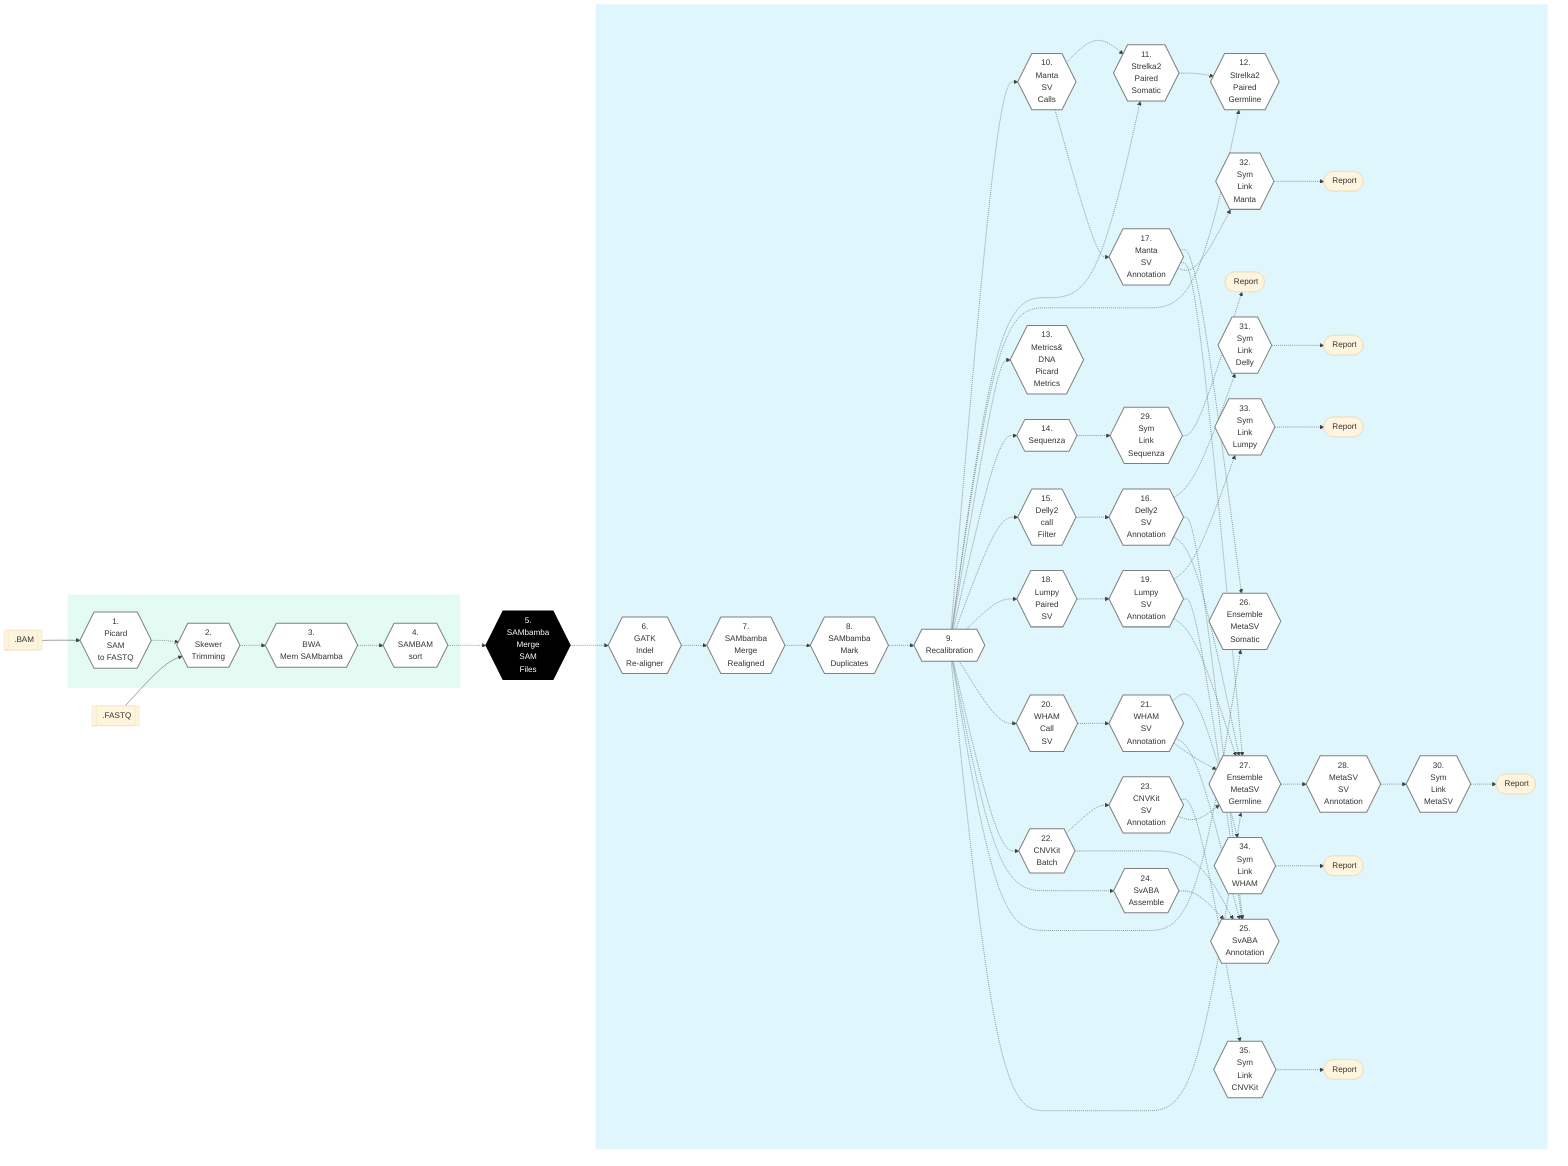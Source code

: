 %%{init: {'theme': 'base', 'themeVariables': { 'lineColor': '#404040'}}}%%

        %% GenPipes Schema for tumor_pair.py
        %% Ref: https://bitbucket.org/mugqic/genpipes/src/master/pipelines/tumor_pair/
        %% Author Shaloo Shalini <shalz@hotmail.com>
        %% -t sv

        graph LR
        Node1{{ 1. <br/> Picard<br/>SAM<br/>to FASTQ }}:::nodefill
        Node2{{ 2. <br/> Skewer<br/>Trimming }}:::nodefill
        Node3{{ 3. <br/> BWA<br/>Mem SAMbamba }}:::nodefill
        Node4{{ 4. <br/> SAMBAM<br/>sort }}:::nodefill
        Node5{{ 5. <br/> SAMbamba<br/>Merge<br/>SAM<br/>Files }}:::nodefillblack
        Node6{{ 6. <br/> GATK<br/>Indel<br/>Re-aligner }}:::nodefill
        Node7{{ 7. <br/> SAMbamba<br/>Merge<br/>Realigned }}:::nodefill
        Node8{{ 8. <br/> SAMbamba<br/>Mark<br/>Duplicates }}:::nodefill
        Node9{{ 9. <br/> Recalibration }}:::nodefill
        Node10{{ 10. <br/> Manta<br/>SV<br/>Calls }}:::nodefill
        Node11{{ 11. <br/> Strelka2<br/>Paired<br/>Somatic }}:::nodefill
        Node12{{ 12. <br/> Strelka2<br/>Paired<br/>Germline}}:::nodefill
        Node13{{ 13. <br/> Metrics&<br/>DNA<br/>Picard<br/>Metrics }}:::nodefill
        Node14{{ 14. <br/> Sequenza }}:::nodefill
        Node15{{ 15. <br/> Delly2<br/>call<br/>Filter }}:::nodefill
        Node16{{ 16. <br/> Delly2<br/>SV<br/>Annotation }}:::nodefill
        Node17{{ 17. <br/> Manta<br/>SV<br/>Annotation }}:::nodefill
        Node18{{ 18. <br/> Lumpy<br/>Paired<br/>SV  }}:::nodefill
        Node19{{ 19. <br/> Lumpy<br/>SV<br/>Annotation }}:::nodefill
        Node20{{ 20. <br/> WHAM<br/>Call<br/>SV }}:::nodefill
        Node21{{ 21. <br/> WHAM<br/>SV<br/>Annotation }}:::nodefill
        Node22{{ 22. <br/> CNVKit<br/>Batch }}:::nodefill
        Node23{{ 23. <br/> CNVKit<br/>SV<br/>Annotation }}:::nodefill
        Node24{{ 24. <br/> SvABA<br/>Assemble }}:::nodefill
        Node25{{ 25. <br/> SvABA<br/>Annotation }}:::nodefill
        Node26{{ 26. <br/> Ensemble<br/>MetaSV<br/>Somatic }}:::nodefill
        Node27{{ 27. <br/> Ensemble<br/>MetaSV<br/>Germline }}:::nodefill
        Node28{{ 28. <br/> MetaSV<br/>SV<br/>Annotation }}:::nodefill
        Node29{{ 29. <br/> Sym<br/>Link<br/>Sequenza }}:::nodefill
        Node30{{ 30. <br/> Sym<br/>Link<br/>MetaSV }}:::nodefill
        Node31{{ 31. <br/> Sym<br/>Link<br/>Delly }}:::nodefill
        Node32{{ 32. <br/> Sym<br/>Link<br/>Manta }}:::nodefill
        Node33{{ 33. <br/> Sym<br/>Link<br/>Lumpy }}:::nodefill
        Node34{{ 34. <br/> Sym<br/>Link<br/>WHAM }}:::nodefill
        Node35{{ 35. <br/> Sym<br/>Link<br/>CNVKit }}:::nodefill

        Input1[[fa:fa-file-archive-o .BAM]]
        Input2[[fa:fa-file-archive-o .FASTQ]]

        RepSequenza([fa:fa-sticky-note-o Report ])
        RepMetaSV([fa:fa-sticky-note-o Report ])
        RepDelly([fa:fa-sticky-note-o Report ])
        RepManta([fa:fa-sticky-note-o Report ])
        RepLumpy([fa:fa-sticky-note-o Report ])
        RepWHAM([fa:fa-sticky-note-o Report ])
        RepCNVKit([fa:fa-sticky-note-o Report ])

        Node29 -.-> RepSequenza
        Node30 -.-> RepMetaSV
        Node31 -.-> RepDelly
        Node32 -.-> RepManta
        Node33 -.-> RepLumpy
        Node34 -.-> RepWHAM
        Node35 -.-> RepCNVKit

        Input1 --> Node1 -.-> Node2
        Input2 --> Node2

        Node2 -.-> Node3 -.-> Node4 -.-> Node5 -.-> Node6 -.-> Node7 -.-> Node8
        Node8 -.-> Node9 -.-> Node10
        Node9 & Node10 -.-> Node11
        Node9 & Node11 -.-> Node12
        Node9 -.-> Node13 & Node14 & Node15 & Node18 & Node20 & Node22 & Node24 & Node26 & Node27
        Node15 -.-> Node16 -.-> Node31
        Node10 -.-> Node17 -.-> Node26
        Node18 -.-> Node19 -.-> Node33
        Node20 -.-> Node21 -.-> Node34
        Node22 -.-> Node23 -.-> Node35
        Node16 & Node19 & Node21 & Node22 &  Node24 -.-> Node25
        Node17 & Node16 & Node19 & Node21 & Node23  -.-> Node27
        Node27 -.-> Node28
        Node14 -.-> Node29
        Node28 -.-> Node30
        Node17 -.-> Node32

        subgraph readSetSteps[" "]
          Node1
          Node2
          Node3
          Node4
        end
        subgraph sampleSetSteps[" "]
          Node6
          Node7
          Node8
          Node9
          Node10
          Node11
          Node12
          Node13
          Node14
          Node15
          Node16
          Node17
          Node18
          Node19
          Node20
          Node21
          Node22
          Node23
          Node24
          Node25
          Node26
          Node27
          Node28
          Node29
          Node30
          Node31
          Node32
          Node33
          Node34
          Node35

          RepSequenza
          RepMetaSV
          RepDelly
          RepManta
          RepLumpy
          RepWHAM
          RepCNVKit

        end

        classDef greenRect fill:#E4FBF4,stroke:white
        class readSetSteps greenRect
        classDef blueRect fill:#DEF6FC,stroke:white
        class sampleSetSteps blueRect
        classDef nodefill fill:#ffffff,stroke:gray,stroke-width:2px
        classDef nodefillblack fill:black,stroke:black,color:white,stroke-width:2px